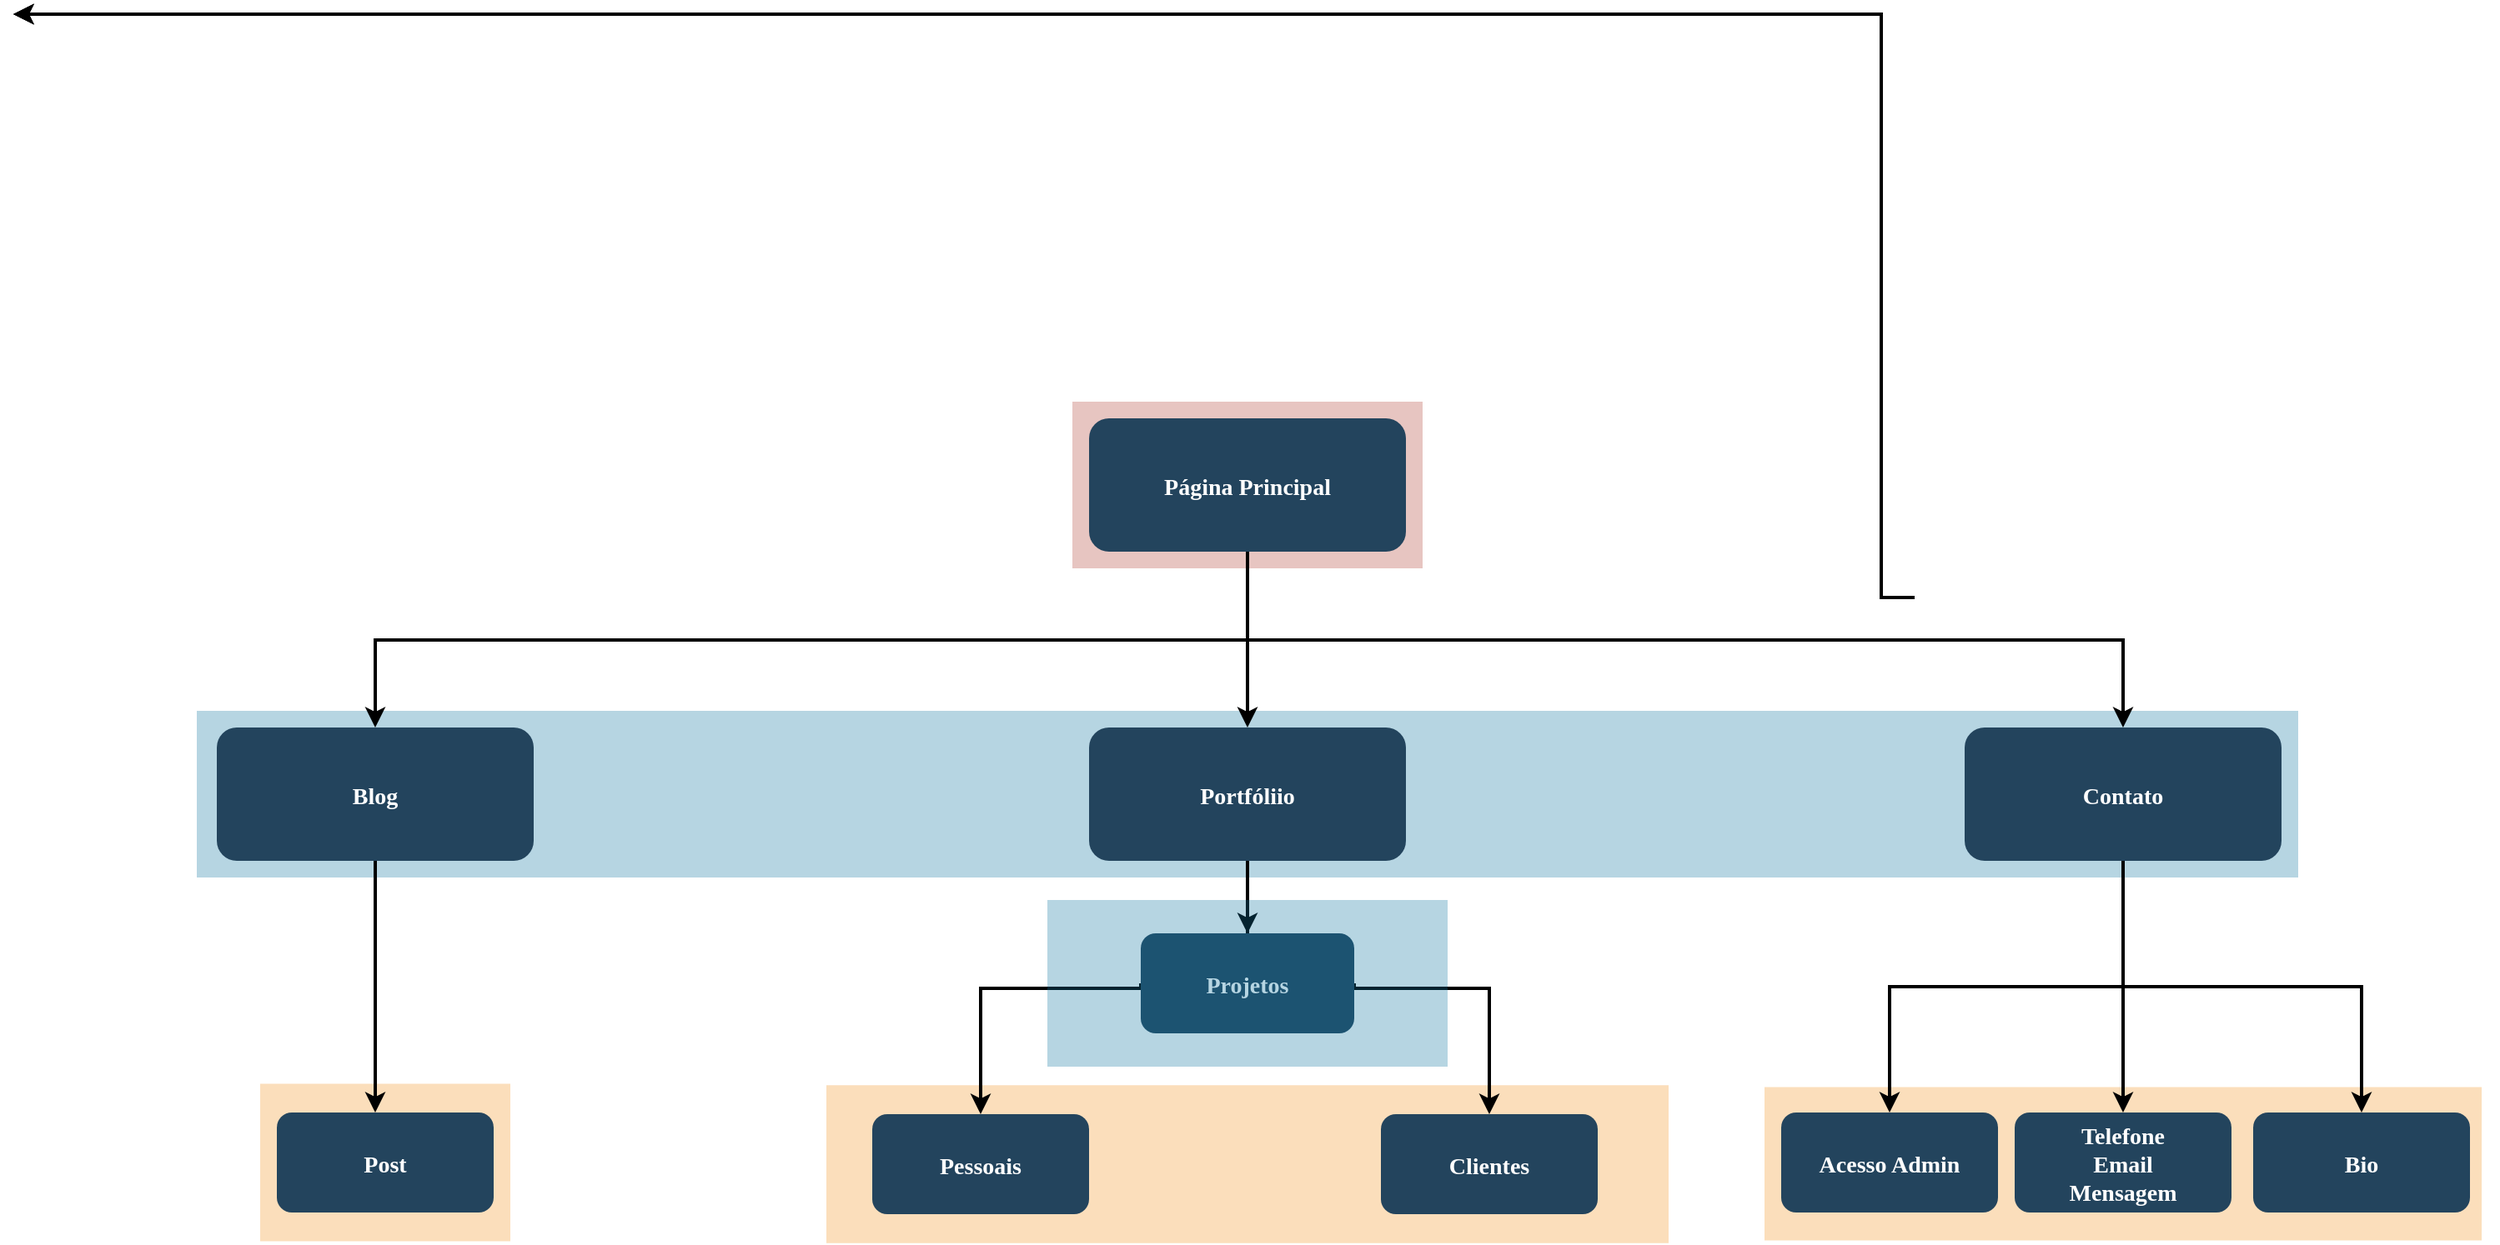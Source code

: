 <mxfile version="20.8.16" type="device"><diagram name="Page-1" id="2c0d36ab-eaac-3732-788b-9136903baeff"><mxGraphModel dx="682" dy="425" grid="1" gridSize="10" guides="1" tooltips="1" connect="1" arrows="1" fold="1" page="1" pageScale="1.5" pageWidth="1169" pageHeight="827" background="none" math="0" shadow="0"><root><mxCell id="0"/><mxCell id="1" parent="0"/><mxCell id="84" value="" style="edgeStyle=elbowEdgeStyle;elbow=horizontal;strokeWidth=2;rounded=0" parent="1" target="45" edge="1"><mxGeometry x="-23" y="135.5" width="100" height="100" as="geometry"><mxPoint x="1217" y="485.5" as="sourcePoint"/><mxPoint x="77" y="135.5" as="targetPoint"/><Array as="points"><mxPoint x="1197" y="545.5"/></Array></mxGeometry></mxCell><mxCell id="85" value="" style="edgeStyle=elbowEdgeStyle;elbow=horizontal;strokeWidth=2;rounded=0" parent="1" target="46" edge="1"><mxGeometry x="-23" y="135.5" width="100" height="100" as="geometry"><mxPoint x="1217" y="485.5" as="sourcePoint"/><mxPoint x="77" y="135.5" as="targetPoint"/><Array as="points"><mxPoint x="1197" y="575.5"/></Array></mxGeometry></mxCell><mxCell id="86" value="" style="edgeStyle=elbowEdgeStyle;elbow=horizontal;strokeWidth=2;rounded=0" parent="1" target="47" edge="1"><mxGeometry x="-23" y="135.5" width="100" height="100" as="geometry"><mxPoint x="1217" y="485.5" as="sourcePoint"/><mxPoint x="77" y="135.5" as="targetPoint"/><Array as="points"><mxPoint x="1197" y="625.5"/></Array></mxGeometry></mxCell><mxCell id="uJjssNU1jP7TtW-SavNH-133" value="" style="group" vertex="1" connectable="0" parent="1"><mxGeometry x="187" y="368" width="1380" height="504.88" as="geometry"/></mxCell><mxCell id="117" value="" style="fillColor=#F2931E;strokeColor=none;opacity=30;container=0;" parent="uJjssNU1jP7TtW-SavNH-133" vertex="1"><mxGeometry x="377.5" y="410.13" width="505" height="94.75" as="geometry"/></mxCell><mxCell id="123" value="" style="fillColor=#AE4132;strokeColor=none;opacity=30;container=0;" parent="uJjssNU1jP7TtW-SavNH-133" vertex="1"><mxGeometry x="525" width="210" height="100.0" as="geometry"/></mxCell><mxCell id="122" value="" style="fillColor=#10739E;strokeColor=none;opacity=30;container=0;" parent="uJjssNU1jP7TtW-SavNH-133" vertex="1"><mxGeometry y="185.5" width="1260" height="100" as="geometry"/></mxCell><mxCell id="120" value="" style="fillColor=#F2931E;strokeColor=none;opacity=30;container=0;" parent="uJjssNU1jP7TtW-SavNH-133" vertex="1"><mxGeometry x="940" y="411.25" width="430" height="92" as="geometry"/></mxCell><mxCell id="118" value="" style="fillColor=#F2931E;strokeColor=none;opacity=30;container=0;" parent="uJjssNU1jP7TtW-SavNH-133" vertex="1"><mxGeometry x="38" y="409.25" width="150" height="94.5" as="geometry"/></mxCell><mxCell id="2" value="Página Principal" style="rounded=1;fillColor=#23445D;gradientColor=none;strokeColor=none;fontColor=#FFFFFF;fontStyle=1;fontFamily=Tahoma;fontSize=14;container=0;" parent="uJjssNU1jP7TtW-SavNH-133" vertex="1"><mxGeometry x="535" y="10.0" width="190" height="80" as="geometry"/></mxCell><mxCell id="10" value="Contato" style="rounded=1;fillColor=#23445D;gradientColor=none;strokeColor=none;fontColor=#FFFFFF;fontStyle=1;fontFamily=Tahoma;fontSize=14;container=0;" parent="uJjssNU1jP7TtW-SavNH-133" vertex="1"><mxGeometry x="1060" y="195.5" width="190" height="80" as="geometry"/></mxCell><mxCell id="12" value="Portfóliio" style="rounded=1;fillColor=#23445D;gradientColor=none;strokeColor=none;fontColor=#FFFFFF;fontStyle=1;fontFamily=Tahoma;fontSize=14;container=0;" parent="uJjssNU1jP7TtW-SavNH-133" vertex="1"><mxGeometry x="535.0" y="195.5" width="190" height="80" as="geometry"/></mxCell><mxCell id="13" value="Blog" style="rounded=1;fillColor=#23445D;gradientColor=none;strokeColor=none;fontColor=#FFFFFF;fontStyle=1;fontFamily=Tahoma;fontSize=14;container=0;" parent="uJjssNU1jP7TtW-SavNH-133" vertex="1"><mxGeometry x="12" y="195.5" width="190" height="80" as="geometry"/></mxCell><mxCell id="16" value="Post" style="rounded=1;fillColor=#23445D;gradientColor=none;strokeColor=none;fontColor=#FFFFFF;fontStyle=1;fontFamily=Tahoma;fontSize=14;container=0;" parent="uJjssNU1jP7TtW-SavNH-133" vertex="1"><mxGeometry x="48" y="426.5" width="130" height="60" as="geometry"/></mxCell><mxCell id="26" value="Pessoais" style="rounded=1;fillColor=#23445D;gradientColor=none;strokeColor=none;fontColor=#FFFFFF;fontStyle=1;fontFamily=Tahoma;fontSize=14;container=0;" parent="uJjssNU1jP7TtW-SavNH-133" vertex="1"><mxGeometry x="405" y="427.5" width="130" height="60" as="geometry"/></mxCell><mxCell id="31" value="Clientes" style="rounded=1;fillColor=#23445D;gradientColor=none;strokeColor=none;fontColor=#FFFFFF;fontStyle=1;fontFamily=Tahoma;fontSize=14;container=0;" parent="uJjssNU1jP7TtW-SavNH-133" vertex="1"><mxGeometry x="710" y="427.5" width="130" height="60" as="geometry"/></mxCell><mxCell id="41" value="Telefone&#10;Email&#10;Mensagem" style="rounded=1;fillColor=#23445D;gradientColor=none;strokeColor=none;fontColor=#FFFFFF;fontStyle=1;fontFamily=Tahoma;fontSize=14;container=0;" parent="uJjssNU1jP7TtW-SavNH-133" vertex="1"><mxGeometry x="1090" y="426.5" width="130" height="60" as="geometry"/></mxCell><mxCell id="43" value="Acesso Admin" style="rounded=1;fillColor=#23445D;gradientColor=none;strokeColor=none;fontColor=#FFFFFF;fontStyle=1;fontFamily=Tahoma;fontSize=14;container=0;" parent="uJjssNU1jP7TtW-SavNH-133" vertex="1"><mxGeometry x="950" y="426.5" width="130" height="60" as="geometry"/></mxCell><mxCell id="59" value="" style="edgeStyle=elbowEdgeStyle;elbow=vertical;strokeWidth=2;rounded=0" parent="uJjssNU1jP7TtW-SavNH-133" source="2" target="12" edge="1"><mxGeometry x="320" y="85.5" width="100" height="100" as="geometry"><mxPoint x="835.0" y="135.5" as="sourcePoint"/><mxPoint x="1440.0" y="205.5" as="targetPoint"/></mxGeometry></mxCell><mxCell id="61" value="" style="edgeStyle=elbowEdgeStyle;elbow=vertical;strokeWidth=2;rounded=0" parent="uJjssNU1jP7TtW-SavNH-133" source="2" target="13" edge="1"><mxGeometry x="-50" y="-4.5" width="100" height="100" as="geometry"><mxPoint x="-50" y="95.5" as="sourcePoint"/><mxPoint x="50" y="-4.5" as="targetPoint"/></mxGeometry></mxCell><mxCell id="64" value="" style="edgeStyle=elbowEdgeStyle;elbow=horizontal;strokeWidth=2;rounded=0;exitX=0.5;exitY=1;exitDx=0;exitDy=0;" parent="uJjssNU1jP7TtW-SavNH-133" source="13" target="16" edge="1"><mxGeometry x="-50" y="-4.5" width="100" height="100" as="geometry"><mxPoint x="98" y="317" as="sourcePoint"/><mxPoint x="50" y="-4.5" as="targetPoint"/><Array as="points"><mxPoint x="107" y="347"/></Array></mxGeometry></mxCell><mxCell id="100" value="" style="edgeStyle=elbowEdgeStyle;elbow=vertical;strokeWidth=2;rounded=0" parent="uJjssNU1jP7TtW-SavNH-133" source="12" target="25" edge="1"><mxGeometry x="-50" y="-4.5" width="100" height="100" as="geometry"><mxPoint x="-50" y="95.5" as="sourcePoint"/><mxPoint x="50" y="-4.5" as="targetPoint"/></mxGeometry></mxCell><mxCell id="103" value="" style="edgeStyle=elbowEdgeStyle;elbow=vertical;strokeWidth=2;rounded=0" parent="uJjssNU1jP7TtW-SavNH-133" source="10" target="41" edge="1"><mxGeometry x="-50" y="-4.5" width="100" height="100" as="geometry"><mxPoint x="-50" y="95.5" as="sourcePoint"/><mxPoint x="50" y="-4.5" as="targetPoint"/></mxGeometry></mxCell><mxCell id="uJjssNU1jP7TtW-SavNH-123" value="" style="edgeStyle=elbowEdgeStyle;elbow=vertical;strokeWidth=2;rounded=0;entryX=0.5;entryY=0;entryDx=0;entryDy=0;exitX=0.5;exitY=1;exitDx=0;exitDy=0;" edge="1" parent="uJjssNU1jP7TtW-SavNH-133" source="2" target="10"><mxGeometry x="330" y="95.5" width="100" height="100" as="geometry"><mxPoint x="835" y="135.5" as="sourcePoint"/><mxPoint x="640" y="205.5" as="targetPoint"/></mxGeometry></mxCell><mxCell id="uJjssNU1jP7TtW-SavNH-129" value="" style="edgeStyle=elbowEdgeStyle;elbow=vertical;strokeWidth=2;rounded=0;exitX=0.5;exitY=1;exitDx=0;exitDy=0;entryX=0.5;entryY=0;entryDx=0;entryDy=0;" edge="1" parent="uJjssNU1jP7TtW-SavNH-133" source="10" target="43"><mxGeometry x="-960" y="-570" width="100" height="100" as="geometry"><mxPoint x="1080" y="276.5" as="sourcePoint"/><mxPoint x="900" y="446.5" as="targetPoint"/><Array as="points"><mxPoint x="990" y="351"/></Array></mxGeometry></mxCell><mxCell id="42" value="Bio" style="rounded=1;fillColor=#23445D;gradientColor=none;strokeColor=none;fontColor=#FFFFFF;fontStyle=1;fontFamily=Tahoma;fontSize=14;container=0;" parent="uJjssNU1jP7TtW-SavNH-133" vertex="1"><mxGeometry x="1233" y="426.5" width="130" height="60" as="geometry"/></mxCell><mxCell id="uJjssNU1jP7TtW-SavNH-128" value="" style="edgeStyle=elbowEdgeStyle;elbow=vertical;strokeWidth=2;rounded=0;exitX=0.5;exitY=1;exitDx=0;exitDy=0;entryX=0.5;entryY=0;entryDx=0;entryDy=0;" edge="1" parent="uJjssNU1jP7TtW-SavNH-133" source="10" target="42"><mxGeometry x="-440" y="-270" width="100" height="100" as="geometry"><mxPoint x="1030" y="290" as="sourcePoint"/><mxPoint x="1080" y="471" as="targetPoint"/></mxGeometry></mxCell><mxCell id="uJjssNU1jP7TtW-SavNH-130" value="" style="edgeStyle=elbowEdgeStyle;elbow=vertical;strokeWidth=2;rounded=0;exitX=1;exitY=0.5;exitDx=0;exitDy=0;entryX=0.5;entryY=0;entryDx=0;entryDy=0;startArrow=none;" edge="1" parent="uJjssNU1jP7TtW-SavNH-133" source="25" target="31"><mxGeometry x="-435.36" y="-300" width="100" height="100" as="geometry"><mxPoint x="664.64" y="300" as="sourcePoint"/><mxPoint x="664.64" y="435" as="targetPoint"/><Array as="points"><mxPoint x="743" y="352"/></Array></mxGeometry></mxCell><mxCell id="uJjssNU1jP7TtW-SavNH-131" value="" style="edgeStyle=elbowEdgeStyle;elbow=vertical;strokeWidth=2;rounded=0;exitX=0;exitY=0.5;exitDx=0;exitDy=0;" edge="1" parent="uJjssNU1jP7TtW-SavNH-133" source="25" target="26"><mxGeometry x="-1015.36" y="-610" width="100" height="100" as="geometry"><mxPoint x="615" y="285.5" as="sourcePoint"/><mxPoint x="470" y="420.5" as="targetPoint"/><Array as="points"><mxPoint x="470" y="352"/></Array></mxGeometry></mxCell><mxCell id="uJjssNU1jP7TtW-SavNH-134" value="" style="edgeStyle=elbowEdgeStyle;elbow=vertical;strokeWidth=2;rounded=0;exitX=0.5;exitY=1;exitDx=0;exitDy=0;entryX=0.5;entryY=0;entryDx=0;entryDy=0;endArrow=none;" edge="1" parent="uJjssNU1jP7TtW-SavNH-133" source="12" target="25"><mxGeometry x="-435.36" y="-300" width="100" height="100" as="geometry"><mxPoint x="817" y="643.5" as="sourcePoint"/><mxPoint x="962" y="795.5" as="targetPoint"/></mxGeometry></mxCell><mxCell id="25" value="Projetos" style="rounded=1;fillColor=#23445D;gradientColor=none;strokeColor=none;fontColor=#FFFFFF;fontStyle=1;fontFamily=Tahoma;fontSize=14;container=0;" parent="uJjssNU1jP7TtW-SavNH-133" vertex="1"><mxGeometry x="566" y="319" width="128" height="60" as="geometry"/></mxCell><mxCell id="uJjssNU1jP7TtW-SavNH-135" value="" style="fillColor=#10739E;strokeColor=none;opacity=30;container=0;" vertex="1" parent="uJjssNU1jP7TtW-SavNH-133"><mxGeometry x="510" y="299" width="240" height="100" as="geometry"/></mxCell></root></mxGraphModel></diagram></mxfile>